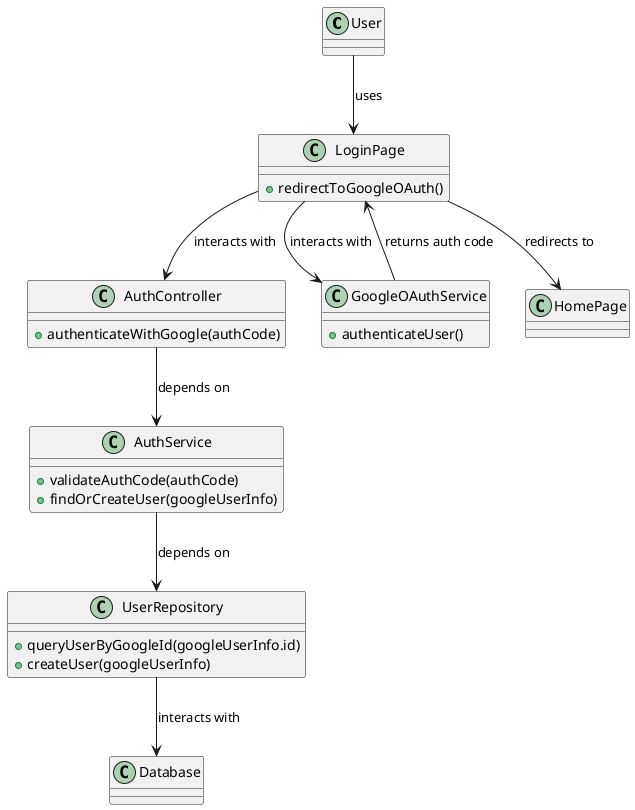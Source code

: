 @startuml
class User {
}

class LoginPage {
  +redirectToGoogleOAuth()
}

class AuthController {
  +authenticateWithGoogle(authCode)
}

class AuthService {
  +validateAuthCode(authCode)
  +findOrCreateUser(googleUserInfo)
}

class UserRepository {
  +queryUserByGoogleId(googleUserInfo.id)
  +createUser(googleUserInfo)
}

class Database {
}

class GoogleOAuthService {
  +authenticateUser()
}

class HomePage {
}

User --> LoginPage : uses
LoginPage --> GoogleOAuthService : interacts with
GoogleOAuthService --> LoginPage : returns auth code
LoginPage --> AuthController : interacts with
AuthController --> AuthService : depends on
AuthService --> UserRepository : depends on
UserRepository --> Database : interacts with
LoginPage --> HomePage : redirects to
@enduml
